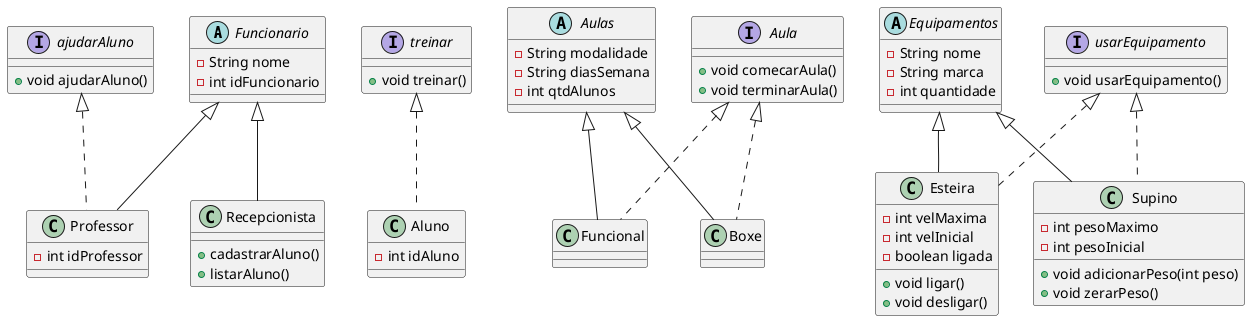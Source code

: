 @startuml
abstract class Funcionario {
    - String nome
    - int idFuncionario
}

class Aluno implements treinar {
    - int idAluno

}

class Professor extends Funcionario implements ajudarAluno {
    - int idProfessor

}

class Recepcionista extends Funcionario {
    +cadastrarAluno()
    +listarAluno()
}

abstract class Aulas {
    - String modalidade
    - String diasSemana
    - int qtdAlunos
}

class Funcional extends Aulas implements Aula

class Boxe extends Aulas implements Aula

abstract class Equipamentos {
    - String nome
    - String marca
    - int quantidade
}

class Esteira extends Equipamentos implements usarEquipamento {
    - int velMaxima
    - int velInicial
    - boolean ligada
    + void ligar()
    + void desligar()

}

class Supino extends Equipamentos implements usarEquipamento {
    - int pesoMaximo
    - int pesoInicial
    + void adicionarPeso(int peso)
    + void zerarPeso()
}

interface treinar {
    +void treinar()
}

interface ajudarAluno {
    + void ajudarAluno()
}

interface Aula {
    + void comecarAula()
    + void terminarAula()

}

interface usarEquipamento {
    + void usarEquipamento()
}




@enduml